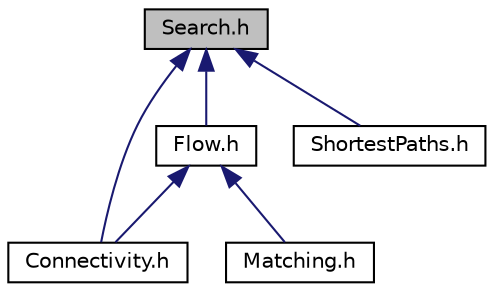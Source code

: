 digraph "Search.h"
{
  edge [fontname="Helvetica",fontsize="10",labelfontname="Helvetica",labelfontsize="10"];
  node [fontname="Helvetica",fontsize="10",shape=record];
  Node1 [label="Search.h",height=0.2,width=0.4,color="black", fillcolor="grey75", style="filled", fontcolor="black"];
  Node1 -> Node2 [dir="back",color="midnightblue",fontsize="10",style="solid",fontname="Helvetica"];
  Node2 [label="Connectivity.h",height=0.2,width=0.4,color="black", fillcolor="white", style="filled",URL="$_connectivity_8h.html"];
  Node1 -> Node3 [dir="back",color="midnightblue",fontsize="10",style="solid",fontname="Helvetica"];
  Node3 [label="Flow.h",height=0.2,width=0.4,color="black", fillcolor="white", style="filled",URL="$_flow_8h.html"];
  Node3 -> Node2 [dir="back",color="midnightblue",fontsize="10",style="solid",fontname="Helvetica"];
  Node3 -> Node4 [dir="back",color="midnightblue",fontsize="10",style="solid",fontname="Helvetica"];
  Node4 [label="Matching.h",height=0.2,width=0.4,color="black", fillcolor="white", style="filled",URL="$_matching_8h.html"];
  Node1 -> Node5 [dir="back",color="midnightblue",fontsize="10",style="solid",fontname="Helvetica"];
  Node5 [label="ShortestPaths.h",height=0.2,width=0.4,color="black", fillcolor="white", style="filled",URL="$_shortest_paths_8h.html"];
}
